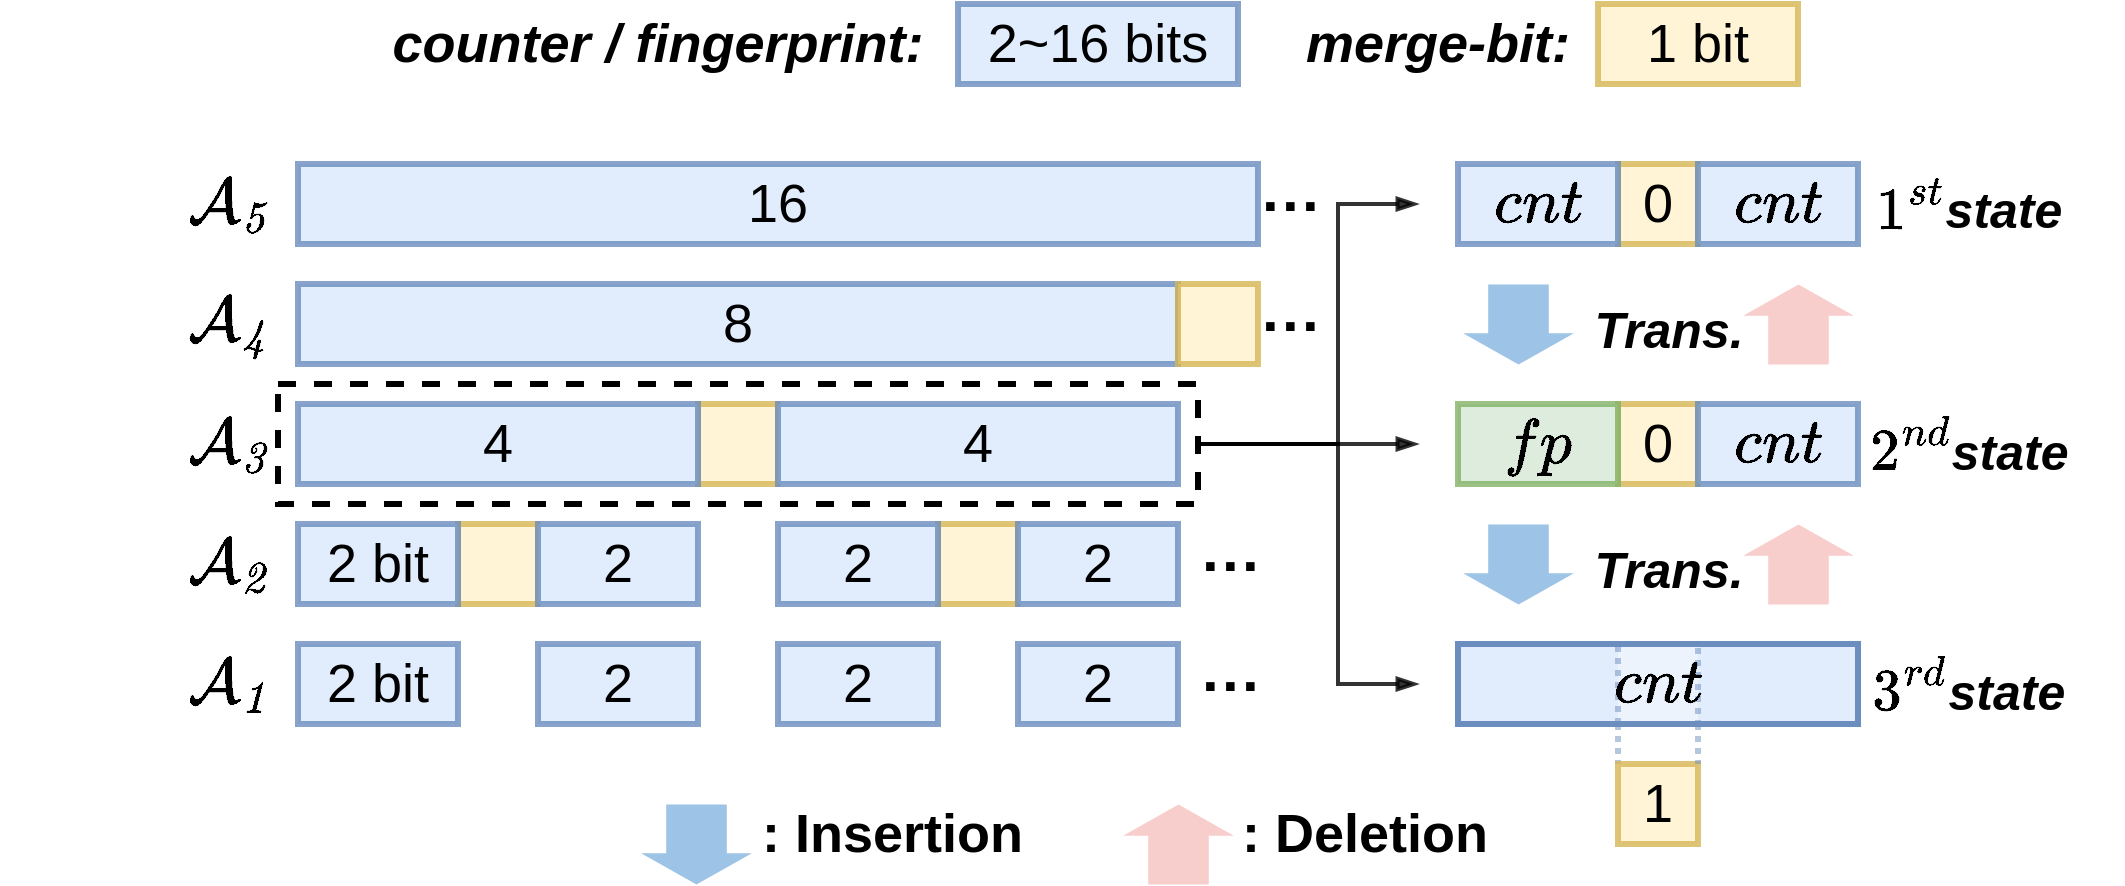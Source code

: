 <mxfile version="21.1.7" type="github" pages="3">
  <diagram name="第 1 页" id="zboWKc4ISoyXJ-1OVmhn">
    <mxGraphModel dx="1077" dy="594" grid="1" gridSize="10" guides="1" tooltips="1" connect="1" arrows="1" fold="1" page="0" pageScale="1" pageWidth="827" pageHeight="1169" math="1" shadow="0">
      <root>
        <mxCell id="0" />
        <mxCell id="1" parent="0" />
        <mxCell id="juUMNk2SkvzCKRJihSQF-41" value="&lt;font style=&quot;font-size: 27px;&quot;&gt;0&lt;br style=&quot;font-size: 27px;&quot;&gt;&lt;/font&gt;" style="rounded=0;whiteSpace=wrap;html=1;fontFamily=Helvetica;strokeWidth=3;fillColor=#fff2cc;strokeColor=#d6b656;fontSize=27;opacity=80;" parent="1" vertex="1">
          <mxGeometry x="740" y="600" width="40" height="40" as="geometry" />
        </mxCell>
        <mxCell id="juUMNk2SkvzCKRJihSQF-38" value="&lt;font style=&quot;font-size: 27px;&quot;&gt;0&lt;br style=&quot;font-size: 27px;&quot;&gt;&lt;/font&gt;" style="rounded=0;whiteSpace=wrap;html=1;fontFamily=Helvetica;strokeWidth=3;fillColor=#fff2cc;strokeColor=#d6b656;fontSize=27;opacity=80;" parent="1" vertex="1">
          <mxGeometry x="740" y="480" width="40" height="40" as="geometry" />
        </mxCell>
        <mxCell id="juUMNk2SkvzCKRJihSQF-16" value="&lt;font style=&quot;font-size: 27px;&quot;&gt;&lt;br style=&quot;font-size: 27px;&quot;&gt;&lt;/font&gt;" style="rounded=0;whiteSpace=wrap;html=1;fontFamily=Helvetica;strokeWidth=3;fillColor=#fff2cc;strokeColor=#d6b656;fontSize=27;opacity=80;" parent="1" vertex="1">
          <mxGeometry x="160" y="660" width="40" height="40" as="geometry" />
        </mxCell>
        <mxCell id="juUMNk2SkvzCKRJihSQF-17" value="&lt;font style=&quot;font-size: 27px;&quot;&gt;&lt;br style=&quot;font-size: 27px;&quot;&gt;&lt;/font&gt;" style="rounded=0;whiteSpace=wrap;html=1;fontFamily=Helvetica;strokeWidth=3;fillColor=#fff2cc;strokeColor=#d6b656;fontSize=27;opacity=80;" parent="1" vertex="1">
          <mxGeometry x="400" y="660" width="40" height="40" as="geometry" />
        </mxCell>
        <mxCell id="juUMNk2SkvzCKRJihSQF-18" value="&lt;font style=&quot;font-size: 27px;&quot;&gt;&lt;br style=&quot;font-size: 27px;&quot;&gt;&lt;/font&gt;" style="rounded=0;whiteSpace=wrap;html=1;fontFamily=Helvetica;strokeWidth=3;fillColor=#fff2cc;strokeColor=#d6b656;fontSize=27;opacity=80;" parent="1" vertex="1">
          <mxGeometry x="280" y="600" width="40" height="40" as="geometry" />
        </mxCell>
        <mxCell id="juUMNk2SkvzCKRJihSQF-21" value="" style="rounded=0;whiteSpace=wrap;html=1;fillColor=none;dashed=1;strokeWidth=3;perimeterSpacing=0;" parent="1" vertex="1">
          <mxGeometry x="70" y="590" width="460" height="60" as="geometry" />
        </mxCell>
        <mxCell id="juUMNk2SkvzCKRJihSQF-1" value="&lt;font style=&quot;font-size: 27px;&quot;&gt;&lt;font style=&quot;font-size: 27px;&quot;&gt;2 bit&lt;/font&gt;&lt;br style=&quot;font-size: 27px;&quot;&gt;&lt;/font&gt;" style="rounded=0;whiteSpace=wrap;html=1;fontFamily=Helvetica;strokeWidth=3;fillColor=#dae8fc;strokeColor=#6c8ebf;fontSize=27;opacity=80;" parent="1" vertex="1">
          <mxGeometry x="80" y="720" width="80" height="40" as="geometry" />
        </mxCell>
        <mxCell id="juUMNk2SkvzCKRJihSQF-2" value="&lt;font style=&quot;font-size: 27px;&quot;&gt;&lt;font style=&quot;font-size: 27px;&quot;&gt;2&lt;/font&gt;&lt;br style=&quot;font-size: 27px;&quot;&gt;&lt;/font&gt;" style="rounded=0;whiteSpace=wrap;html=1;fontFamily=Helvetica;strokeWidth=3;fillColor=#dae8fc;strokeColor=#6c8ebf;fontSize=27;opacity=80;" parent="1" vertex="1">
          <mxGeometry x="200" y="720" width="80" height="40" as="geometry" />
        </mxCell>
        <mxCell id="juUMNk2SkvzCKRJihSQF-3" value="&lt;font style=&quot;font-size: 27px;&quot;&gt;&lt;font style=&quot;font-size: 27px;&quot;&gt;2&lt;/font&gt;&lt;br style=&quot;font-size: 27px;&quot;&gt;&lt;/font&gt;" style="rounded=0;whiteSpace=wrap;html=1;fontFamily=Helvetica;strokeWidth=3;fillColor=#dae8fc;strokeColor=#6c8ebf;fontSize=27;opacity=80;" parent="1" vertex="1">
          <mxGeometry x="320" y="720" width="80" height="40" as="geometry" />
        </mxCell>
        <mxCell id="juUMNk2SkvzCKRJihSQF-4" value="&lt;font style=&quot;font-size: 27px;&quot;&gt;&lt;font style=&quot;font-size: 27px;&quot;&gt;2&lt;/font&gt;&lt;br style=&quot;font-size: 27px;&quot;&gt;&lt;/font&gt;" style="rounded=0;whiteSpace=wrap;html=1;fontFamily=Helvetica;strokeWidth=3;fillColor=#dae8fc;strokeColor=#6c8ebf;fontSize=27;opacity=80;" parent="1" vertex="1">
          <mxGeometry x="440" y="720" width="80" height="40" as="geometry" />
        </mxCell>
        <mxCell id="juUMNk2SkvzCKRJihSQF-5" value="&lt;font style=&quot;font-size: 27px;&quot;&gt;&lt;font style=&quot;font-size: 27px;&quot;&gt;2 bit&lt;/font&gt;&lt;br style=&quot;font-size: 27px;&quot;&gt;&lt;/font&gt;" style="rounded=0;whiteSpace=wrap;html=1;fontFamily=Helvetica;strokeWidth=3;fillColor=#dae8fc;strokeColor=#6c8ebf;fontSize=27;opacity=80;" parent="1" vertex="1">
          <mxGeometry x="80" y="660" width="80" height="40" as="geometry" />
        </mxCell>
        <mxCell id="juUMNk2SkvzCKRJihSQF-6" value="&lt;font style=&quot;font-size: 27px;&quot;&gt;&lt;font style=&quot;font-size: 27px;&quot;&gt;2&lt;/font&gt;&lt;br style=&quot;font-size: 27px;&quot;&gt;&lt;/font&gt;" style="rounded=0;whiteSpace=wrap;html=1;fontFamily=Helvetica;strokeWidth=3;fillColor=#dae8fc;strokeColor=#6c8ebf;fontSize=27;opacity=80;" parent="1" vertex="1">
          <mxGeometry x="200" y="660" width="80" height="40" as="geometry" />
        </mxCell>
        <mxCell id="juUMNk2SkvzCKRJihSQF-7" value="&lt;font style=&quot;font-size: 27px;&quot;&gt;&lt;font style=&quot;font-size: 27px;&quot;&gt;2&lt;/font&gt;&lt;br style=&quot;font-size: 27px;&quot;&gt;&lt;/font&gt;" style="rounded=0;whiteSpace=wrap;html=1;fontFamily=Helvetica;strokeWidth=3;fillColor=#dae8fc;strokeColor=#6c8ebf;fontSize=27;opacity=80;" parent="1" vertex="1">
          <mxGeometry x="320" y="660" width="80" height="40" as="geometry" />
        </mxCell>
        <mxCell id="juUMNk2SkvzCKRJihSQF-8" value="&lt;font style=&quot;font-size: 27px;&quot;&gt;&lt;font style=&quot;font-size: 27px;&quot;&gt;2&lt;/font&gt;&lt;br style=&quot;font-size: 27px;&quot;&gt;&lt;/font&gt;" style="rounded=0;whiteSpace=wrap;html=1;fontFamily=Helvetica;strokeWidth=3;fillColor=#dae8fc;strokeColor=#6c8ebf;fontSize=27;opacity=80;" parent="1" vertex="1">
          <mxGeometry x="440" y="660" width="80" height="40" as="geometry" />
        </mxCell>
        <mxCell id="juUMNk2SkvzCKRJihSQF-13" value="&lt;font style=&quot;font-size: 27px;&quot;&gt;&lt;font style=&quot;font-size: 27px;&quot;&gt;4&lt;/font&gt;&lt;br style=&quot;font-size: 27px;&quot;&gt;&lt;/font&gt;" style="rounded=0;whiteSpace=wrap;html=1;fontFamily=Helvetica;strokeWidth=3;fillColor=#dae8fc;strokeColor=#6c8ebf;fontSize=27;opacity=80;fillStyle=solid;" parent="1" vertex="1">
          <mxGeometry x="80" y="600" width="200" height="40" as="geometry" />
        </mxCell>
        <mxCell id="juUMNk2SkvzCKRJihSQF-14" value="&lt;font style=&quot;font-size: 27px;&quot;&gt;&lt;font style=&quot;font-size: 27px;&quot;&gt;4&lt;/font&gt;&lt;br style=&quot;font-size: 27px;&quot;&gt;&lt;/font&gt;" style="rounded=0;whiteSpace=wrap;html=1;fontFamily=Helvetica;strokeWidth=3;fillColor=#dae8fc;strokeColor=#6c8ebf;fontSize=27;opacity=80;fillStyle=solid;" parent="1" vertex="1">
          <mxGeometry x="320" y="600" width="200" height="40" as="geometry" />
        </mxCell>
        <mxCell id="juUMNk2SkvzCKRJihSQF-15" value="&lt;font style=&quot;font-size: 27px;&quot;&gt;&lt;font style=&quot;font-size: 27px;&quot;&gt;8&lt;/font&gt;&lt;br style=&quot;font-size: 27px;&quot;&gt;&lt;/font&gt;" style="rounded=0;whiteSpace=wrap;html=1;fontFamily=Helvetica;strokeWidth=3;fillColor=#dae8fc;strokeColor=#6c8ebf;fontSize=27;opacity=80;fillStyle=solid;" parent="1" vertex="1">
          <mxGeometry x="80" y="540" width="440" height="40" as="geometry" />
        </mxCell>
        <mxCell id="juUMNk2SkvzCKRJihSQF-19" value="&lt;font style=&quot;font-size: 27px;&quot;&gt;&lt;br style=&quot;font-size: 27px;&quot;&gt;&lt;/font&gt;" style="rounded=0;whiteSpace=wrap;html=1;fontFamily=Helvetica;strokeWidth=3;fillColor=#fff2cc;strokeColor=#d6b656;fontSize=27;opacity=80;" parent="1" vertex="1">
          <mxGeometry x="520" y="540" width="40" height="40" as="geometry" />
        </mxCell>
        <mxCell id="juUMNk2SkvzCKRJihSQF-23" value="&lt;font style=&quot;font-size: 27px;&quot;&gt;&lt;font style=&quot;font-size: 27px;&quot;&gt;16&lt;/font&gt;&lt;br style=&quot;font-size: 27px;&quot;&gt;&lt;/font&gt;" style="rounded=0;whiteSpace=wrap;html=1;fontFamily=Helvetica;strokeWidth=3;fillColor=#dae8fc;strokeColor=#6c8ebf;fontSize=27;opacity=80;fillStyle=solid;" parent="1" vertex="1">
          <mxGeometry x="80" y="480" width="480" height="40" as="geometry" />
        </mxCell>
        <mxCell id="juUMNk2SkvzCKRJihSQF-27" style="orthogonalLoop=1;jettySize=auto;html=1;startArrow=none;startFill=0;endArrow=blockThin;endFill=1;strokeWidth=2;fontStyle=1;jumpStyle=gap;jumpSize=10;rounded=0;fontFamily=Helvetica;fontSize=30;gradientDirection=south;opacity=80;exitX=1;exitY=0.5;exitDx=0;exitDy=0;" parent="1" source="juUMNk2SkvzCKRJihSQF-21" edge="1">
          <mxGeometry relative="1" as="geometry">
            <mxPoint x="570" y="620" as="sourcePoint" />
            <mxPoint x="640" y="500" as="targetPoint" />
            <Array as="points">
              <mxPoint x="600" y="620" />
              <mxPoint x="600" y="500" />
            </Array>
          </mxGeometry>
        </mxCell>
        <mxCell id="juUMNk2SkvzCKRJihSQF-28" style="orthogonalLoop=1;jettySize=auto;html=1;startArrow=none;startFill=0;endArrow=blockThin;endFill=1;strokeWidth=2;fontStyle=1;jumpStyle=gap;jumpSize=10;fontFamily=Helvetica;fontSize=30;gradientDirection=south;opacity=80;exitX=1;exitY=0.5;exitDx=0;exitDy=0;rounded=0;" parent="1" source="juUMNk2SkvzCKRJihSQF-21" edge="1">
          <mxGeometry relative="1" as="geometry">
            <mxPoint x="570" y="620" as="sourcePoint" />
            <mxPoint x="640" y="740" as="targetPoint" />
            <Array as="points">
              <mxPoint x="600" y="620" />
              <mxPoint x="600" y="740" />
            </Array>
          </mxGeometry>
        </mxCell>
        <mxCell id="juUMNk2SkvzCKRJihSQF-29" style="orthogonalLoop=1;jettySize=auto;html=1;startArrow=none;startFill=0;endArrow=blockThin;endFill=1;strokeWidth=2;fontStyle=1;jumpStyle=gap;jumpSize=10;rounded=0;fontFamily=Helvetica;fontSize=30;gradientDirection=south;opacity=80;exitX=1;exitY=0.5;exitDx=0;exitDy=0;" parent="1" source="juUMNk2SkvzCKRJihSQF-21" edge="1">
          <mxGeometry relative="1" as="geometry">
            <mxPoint x="570" y="620" as="sourcePoint" />
            <mxPoint x="640" y="620" as="targetPoint" />
            <Array as="points" />
          </mxGeometry>
        </mxCell>
        <mxCell id="juUMNk2SkvzCKRJihSQF-32" value="&lt;font style=&quot;font-size: 27px;&quot;&gt;`cnt`&lt;br style=&quot;font-size: 27px;&quot;&gt;&lt;/font&gt;" style="rounded=0;whiteSpace=wrap;html=1;fontFamily=Helvetica;strokeWidth=3;fillColor=#dae8fc;strokeColor=#6c8ebf;fontSize=27;opacity=80;" parent="1" vertex="1">
          <mxGeometry x="660" y="480" width="80" height="40" as="geometry" />
        </mxCell>
        <mxCell id="juUMNk2SkvzCKRJihSQF-33" value="&lt;font style=&quot;font-size: 27px;&quot;&gt;`cnt`&lt;br style=&quot;font-size: 27px;&quot;&gt;&lt;/font&gt;" style="rounded=0;whiteSpace=wrap;html=1;fontFamily=Helvetica;strokeWidth=3;fillColor=#dae8fc;strokeColor=#6c8ebf;fontSize=27;opacity=80;" parent="1" vertex="1">
          <mxGeometry x="780" y="480" width="80" height="40" as="geometry" />
        </mxCell>
        <mxCell id="juUMNk2SkvzCKRJihSQF-34" value="&lt;font style=&quot;font-size: 27px;&quot;&gt;&lt;font style=&quot;font-size: 27px;&quot;&gt;1 bit&lt;/font&gt;&lt;br style=&quot;font-size: 27px;&quot;&gt;&lt;/font&gt;" style="rounded=0;whiteSpace=wrap;html=1;fontFamily=Helvetica;strokeWidth=3;fillColor=#fff2cc;strokeColor=#d6b656;fontSize=27;opacity=80;" parent="1" vertex="1">
          <mxGeometry x="730" y="400" width="100" height="40" as="geometry" />
        </mxCell>
        <mxCell id="juUMNk2SkvzCKRJihSQF-35" value="&lt;font style=&quot;font-size: 27px;&quot;&gt;2~16 bits&lt;br style=&quot;font-size: 27px;&quot;&gt;&lt;/font&gt;" style="rounded=0;whiteSpace=wrap;html=1;fontFamily=Helvetica;strokeWidth=3;fillColor=#dae8fc;strokeColor=#6c8ebf;fontSize=27;opacity=80;" parent="1" vertex="1">
          <mxGeometry x="410" y="400" width="140" height="40" as="geometry" />
        </mxCell>
        <mxCell id="juUMNk2SkvzCKRJihSQF-36" value="&lt;font style=&quot;font-size: 27px;&quot;&gt;&lt;b style=&quot;font-size: 27px;&quot;&gt;&lt;i style=&quot;font-size: 27px;&quot;&gt;counter / fingerprint:&lt;/i&gt;&lt;/b&gt;&lt;/font&gt;" style="text;html=1;strokeColor=none;fillColor=none;align=center;verticalAlign=middle;whiteSpace=wrap;rounded=0;fontSize=27;fontFamily=Arial;fontColor=#000000;" parent="1" vertex="1">
          <mxGeometry x="110" y="405" width="300" height="30" as="geometry" />
        </mxCell>
        <mxCell id="juUMNk2SkvzCKRJihSQF-37" value="&lt;font style=&quot;font-size: 27px;&quot;&gt;&lt;b style=&quot;font-size: 27px;&quot;&gt;&lt;i style=&quot;font-size: 27px;&quot;&gt;merge-bit:&lt;/i&gt;&lt;/b&gt;&lt;/font&gt;" style="text;html=1;strokeColor=none;fillColor=none;align=center;verticalAlign=middle;whiteSpace=wrap;rounded=0;fontSize=27;fontFamily=Arial;fontColor=#000000;" parent="1" vertex="1">
          <mxGeometry x="580" y="405" width="140" height="30" as="geometry" />
        </mxCell>
        <mxCell id="juUMNk2SkvzCKRJihSQF-39" value="&lt;font style=&quot;font-size: 27px;&quot;&gt;`fp`&lt;br style=&quot;font-size: 27px;&quot;&gt;&lt;/font&gt;" style="rounded=0;whiteSpace=wrap;html=1;fontFamily=Helvetica;strokeWidth=3;fillColor=#d5e8d4;strokeColor=#82b366;fontSize=27;opacity=80;fillStyle=solid;" parent="1" vertex="1">
          <mxGeometry x="660" y="600" width="80" height="40" as="geometry" />
        </mxCell>
        <mxCell id="juUMNk2SkvzCKRJihSQF-40" value="&lt;font style=&quot;font-size: 27px;&quot;&gt;`cnt`&lt;br style=&quot;font-size: 27px;&quot;&gt;&lt;/font&gt;" style="rounded=0;whiteSpace=wrap;html=1;fontFamily=Helvetica;strokeWidth=3;fillColor=#dae8fc;strokeColor=#6c8ebf;fontSize=27;opacity=80;" parent="1" vertex="1">
          <mxGeometry x="780" y="600" width="80" height="40" as="geometry" />
        </mxCell>
        <mxCell id="juUMNk2SkvzCKRJihSQF-45" value="&lt;font style=&quot;font-size: 27px;&quot;&gt;&lt;br style=&quot;font-size: 27px;&quot;&gt;&lt;/font&gt;" style="rounded=0;whiteSpace=wrap;html=1;fontFamily=Helvetica;strokeWidth=3;fillColor=#dae8fc;strokeColor=none;fontSize=27;opacity=80;" parent="1" vertex="1">
          <mxGeometry x="660" y="720" width="80" height="40" as="geometry" />
        </mxCell>
        <mxCell id="juUMNk2SkvzCKRJihSQF-46" value="&lt;font style=&quot;font-size: 27px;&quot;&gt;&lt;br style=&quot;font-size: 27px;&quot;&gt;&lt;/font&gt;" style="rounded=0;whiteSpace=wrap;html=1;fontFamily=Helvetica;strokeWidth=3;fillColor=#dae8fc;strokeColor=none;fontSize=27;opacity=80;" parent="1" vertex="1">
          <mxGeometry x="780" y="720" width="80" height="40" as="geometry" />
        </mxCell>
        <mxCell id="juUMNk2SkvzCKRJihSQF-48" style="rounded=1;orthogonalLoop=1;jettySize=auto;html=1;fontFamily=Helvetica;endArrow=block;endFill=1;strokeWidth=0;strokeColor=none;fillColor=#9dc3e6;shape=flexArrow;startSize=4;endSize=5.211;width=30.286;endWidth=25.113;" parent="1" edge="1">
          <mxGeometry relative="1" as="geometry">
            <mxPoint x="690" y="580" as="targetPoint" />
            <mxPoint x="690" y="540" as="sourcePoint" />
          </mxGeometry>
        </mxCell>
        <mxCell id="juUMNk2SkvzCKRJihSQF-49" style="rounded=1;orthogonalLoop=1;jettySize=auto;html=1;fontFamily=Helvetica;endArrow=block;endFill=1;strokeWidth=0;strokeColor=none;fillColor=#9dc3e6;shape=flexArrow;startSize=4;endSize=5.211;width=30.286;endWidth=25.113;" parent="1" edge="1">
          <mxGeometry relative="1" as="geometry">
            <mxPoint x="690" y="700" as="targetPoint" />
            <mxPoint x="690" y="660" as="sourcePoint" />
          </mxGeometry>
        </mxCell>
        <mxCell id="juUMNk2SkvzCKRJihSQF-47" value="&lt;font style=&quot;font-size: 27px;&quot;&gt;&lt;br style=&quot;font-size: 27px;&quot;&gt;&lt;/font&gt;" style="rounded=0;whiteSpace=wrap;html=1;fontFamily=Helvetica;strokeWidth=3;fillColor=#dae8fc;strokeColor=#6c8ebf;fontSize=27;opacity=50;dashed=1;dashPattern=1 1;" parent="1" vertex="1">
          <mxGeometry x="740" y="720" width="40" height="40" as="geometry" />
        </mxCell>
        <mxCell id="zNjIHpjPBhUJy2Bliqek-1" value="&lt;font style=&quot;font-size: 27px;&quot;&gt;`cnt`&lt;/font&gt;" style="rounded=0;whiteSpace=wrap;html=1;fillColor=none;strokeWidth=3;perimeterSpacing=0;strokeColor=#6c8ebf;" parent="1" vertex="1">
          <mxGeometry x="660" y="720" width="200" height="40" as="geometry" />
        </mxCell>
        <mxCell id="_Tzv9Ngn2rqtHMUaauLw-1" value="&lt;font face=&quot;Arial&quot; size=&quot;1&quot; style=&quot;&quot;&gt;&lt;b style=&quot;font-size: 25px;&quot;&gt;&lt;i&gt;Trans.&lt;/i&gt;&lt;/b&gt;&lt;/font&gt;" style="edgeLabel;html=1;align=center;verticalAlign=middle;resizable=0;points=[];fontFamily=Helvetica;labelBackgroundColor=none;" parent="1" vertex="1" connectable="0">
          <mxGeometry x="770" y="545.003" as="geometry">
            <mxPoint x="-5" y="17" as="offset" />
          </mxGeometry>
        </mxCell>
        <mxCell id="_Tzv9Ngn2rqtHMUaauLw-2" value="&lt;font face=&quot;Arial&quot; size=&quot;1&quot; style=&quot;&quot;&gt;&lt;b style=&quot;font-size: 25px;&quot;&gt;`1^{st}`&lt;i&gt;state&lt;/i&gt;&lt;/b&gt;&lt;/font&gt;" style="edgeLabel;html=1;align=center;verticalAlign=middle;resizable=0;points=[];fontFamily=Helvetica;labelBackgroundColor=none;" parent="1" vertex="1" connectable="0">
          <mxGeometry x="920" y="485.003" as="geometry">
            <mxPoint x="-5" y="17" as="offset" />
          </mxGeometry>
        </mxCell>
        <mxCell id="_TL6o_gmnCpdWQNIShzH-1" value="&lt;font style=&quot;font-size: 27px;&quot;&gt;&lt;span style=&quot;font-size: 27px;&quot;&gt;&lt;span style=&quot;font-size: 27px;&quot;&gt;$$\mathcal{A_1}$$&lt;/span&gt;&lt;/span&gt;&lt;/font&gt;" style="text;html=1;strokeColor=none;fillColor=none;align=center;verticalAlign=middle;whiteSpace=wrap;rounded=0;fontSize=27;fontFamily=Arial;fontColor=#000000;" parent="1" vertex="1">
          <mxGeometry x="30" y="725" width="30" height="30" as="geometry" />
        </mxCell>
        <mxCell id="_TL6o_gmnCpdWQNIShzH-2" value="&lt;font style=&quot;font-size: 27px;&quot;&gt;&lt;span style=&quot;font-size: 27px;&quot;&gt;&lt;span style=&quot;font-size: 27px;&quot;&gt;$$\mathcal{A_2}$$&lt;/span&gt;&lt;/span&gt;&lt;/font&gt;" style="text;html=1;strokeColor=none;fillColor=none;align=center;verticalAlign=middle;whiteSpace=wrap;rounded=0;fontSize=27;fontFamily=Arial;fontColor=#000000;" parent="1" vertex="1">
          <mxGeometry x="30" y="665" width="30" height="30" as="geometry" />
        </mxCell>
        <mxCell id="_TL6o_gmnCpdWQNIShzH-3" value="&lt;font style=&quot;font-size: 27px;&quot;&gt;&lt;span style=&quot;font-size: 27px;&quot;&gt;&lt;span style=&quot;font-size: 27px;&quot;&gt;$$\mathcal{A_3}$$&lt;/span&gt;&lt;/span&gt;&lt;/font&gt;" style="text;html=1;strokeColor=none;fillColor=none;align=center;verticalAlign=middle;whiteSpace=wrap;rounded=0;fontSize=27;fontFamily=Arial;fontColor=#000000;" parent="1" vertex="1">
          <mxGeometry x="30" y="605" width="30" height="30" as="geometry" />
        </mxCell>
        <mxCell id="_TL6o_gmnCpdWQNIShzH-4" value="&lt;font style=&quot;font-size: 27px;&quot;&gt;&lt;span style=&quot;font-size: 27px;&quot;&gt;&lt;span style=&quot;font-size: 27px;&quot;&gt;$$\mathcal{A_4}$$&lt;/span&gt;&lt;/span&gt;&lt;/font&gt;" style="text;html=1;strokeColor=none;fillColor=none;align=center;verticalAlign=middle;whiteSpace=wrap;rounded=0;fontSize=27;fontFamily=Arial;fontColor=#000000;" parent="1" vertex="1">
          <mxGeometry x="30" y="545" width="30" height="30" as="geometry" />
        </mxCell>
        <mxCell id="_TL6o_gmnCpdWQNIShzH-5" value="&lt;font style=&quot;font-size: 27px;&quot;&gt;&lt;span style=&quot;font-size: 27px;&quot;&gt;&lt;span style=&quot;font-size: 27px;&quot;&gt;$$\mathcal{A_5}$$&lt;/span&gt;&lt;/span&gt;&lt;/font&gt;" style="text;html=1;strokeColor=none;fillColor=none;align=center;verticalAlign=middle;whiteSpace=wrap;rounded=0;fontSize=27;fontFamily=Arial;fontColor=#000000;" parent="1" vertex="1">
          <mxGeometry x="30" y="485" width="30" height="30" as="geometry" />
        </mxCell>
        <mxCell id="_TL6o_gmnCpdWQNIShzH-6" style="rounded=1;orthogonalLoop=1;jettySize=auto;html=1;fontFamily=Helvetica;endArrow=block;endFill=1;strokeWidth=0;strokeColor=none;fillColor=#f8cecc;shape=flexArrow;startSize=4;endSize=5.211;width=30.286;endWidth=25.113;" parent="1" edge="1">
          <mxGeometry relative="1" as="geometry">
            <mxPoint x="830" y="540" as="targetPoint" />
            <mxPoint x="830" y="580" as="sourcePoint" />
          </mxGeometry>
        </mxCell>
        <mxCell id="_TL6o_gmnCpdWQNIShzH-7" style="rounded=1;orthogonalLoop=1;jettySize=auto;html=1;fontFamily=Helvetica;endArrow=block;endFill=1;strokeWidth=0;strokeColor=none;fillColor=#f8cecc;shape=flexArrow;startSize=4;endSize=5.211;width=30.286;endWidth=25.113;" parent="1" edge="1">
          <mxGeometry relative="1" as="geometry">
            <mxPoint x="830" y="660" as="targetPoint" />
            <mxPoint x="830" y="700" as="sourcePoint" />
          </mxGeometry>
        </mxCell>
        <mxCell id="_TL6o_gmnCpdWQNIShzH-8" value="&lt;font face=&quot;Arial&quot; size=&quot;1&quot; style=&quot;&quot;&gt;&lt;b style=&quot;font-size: 25px;&quot;&gt;&lt;i&gt;Trans.&lt;/i&gt;&lt;/b&gt;&lt;/font&gt;" style="edgeLabel;html=1;align=center;verticalAlign=middle;resizable=0;points=[];fontFamily=Helvetica;labelBackgroundColor=none;" parent="1" vertex="1" connectable="0">
          <mxGeometry x="770" y="665.003" as="geometry">
            <mxPoint x="-5" y="17" as="offset" />
          </mxGeometry>
        </mxCell>
        <mxCell id="_TL6o_gmnCpdWQNIShzH-9" value="&lt;font face=&quot;Arial&quot; size=&quot;1&quot; style=&quot;&quot;&gt;&lt;b style=&quot;font-size: 25px;&quot;&gt;`2^{nd}`&lt;i&gt;state&lt;/i&gt;&lt;/b&gt;&lt;/font&gt;" style="edgeLabel;html=1;align=center;verticalAlign=middle;resizable=0;points=[];fontFamily=Helvetica;labelBackgroundColor=none;" parent="1" vertex="1" connectable="0">
          <mxGeometry x="920" y="605.003" as="geometry">
            <mxPoint x="-5" y="17" as="offset" />
          </mxGeometry>
        </mxCell>
        <mxCell id="_TL6o_gmnCpdWQNIShzH-10" value="&lt;font face=&quot;Arial&quot; size=&quot;1&quot; style=&quot;&quot;&gt;&lt;b style=&quot;font-size: 25px;&quot;&gt;`3^{rd}`&lt;i&gt;state&lt;/i&gt;&lt;/b&gt;&lt;/font&gt;" style="edgeLabel;html=1;align=center;verticalAlign=middle;resizable=0;points=[];fontFamily=Helvetica;labelBackgroundColor=none;" parent="1" vertex="1" connectable="0">
          <mxGeometry x="920" y="725.003" as="geometry">
            <mxPoint x="-5" y="17" as="offset" />
          </mxGeometry>
        </mxCell>
        <mxCell id="_TL6o_gmnCpdWQNIShzH-11" style="rounded=1;orthogonalLoop=1;jettySize=auto;html=1;fontFamily=Helvetica;endArrow=block;endFill=1;strokeWidth=0;strokeColor=none;fillColor=#9dc3e6;shape=flexArrow;startSize=4;endSize=5.211;width=30.286;endWidth=25.113;" parent="1" edge="1">
          <mxGeometry relative="1" as="geometry">
            <mxPoint x="279" y="840" as="targetPoint" />
            <mxPoint x="279" y="800" as="sourcePoint" />
          </mxGeometry>
        </mxCell>
        <mxCell id="_TL6o_gmnCpdWQNIShzH-12" value="&lt;font style=&quot;font-size: 27px;&quot;&gt;&lt;b style=&quot;font-size: 27px;&quot;&gt;&lt;span style=&quot;font-size: 27px;&quot;&gt;: Insertion&lt;/span&gt;&lt;/b&gt;&lt;/font&gt;" style="text;html=1;strokeColor=none;fillColor=none;align=left;verticalAlign=middle;whiteSpace=wrap;rounded=0;fontSize=27;fontFamily=Arial;fontColor=#000000;" parent="1" vertex="1">
          <mxGeometry x="310" y="800" width="140" height="30" as="geometry" />
        </mxCell>
        <mxCell id="_TL6o_gmnCpdWQNIShzH-13" style="rounded=1;orthogonalLoop=1;jettySize=auto;html=1;fontFamily=Helvetica;endArrow=block;endFill=1;strokeWidth=0;strokeColor=none;fillColor=#f8cecc;shape=flexArrow;startSize=4;endSize=5.211;width=30.286;endWidth=25.113;" parent="1" edge="1">
          <mxGeometry relative="1" as="geometry">
            <mxPoint x="520" y="800" as="targetPoint" />
            <mxPoint x="520" y="840" as="sourcePoint" />
          </mxGeometry>
        </mxCell>
        <mxCell id="_TL6o_gmnCpdWQNIShzH-14" value="&lt;font style=&quot;font-size: 27px;&quot;&gt;&lt;b style=&quot;font-size: 27px;&quot;&gt;&lt;span style=&quot;font-size: 27px;&quot;&gt;: Deletion&lt;/span&gt;&lt;/b&gt;&lt;/font&gt;" style="text;html=1;strokeColor=none;fillColor=none;align=left;verticalAlign=middle;whiteSpace=wrap;rounded=0;fontSize=27;fontFamily=Arial;fontColor=#000000;" parent="1" vertex="1">
          <mxGeometry x="550" y="800" width="130" height="30" as="geometry" />
        </mxCell>
        <mxCell id="_TL6o_gmnCpdWQNIShzH-16" value="&lt;b&gt;&lt;font style=&quot;font-size: 30px;&quot;&gt;···&lt;/font&gt;&lt;/b&gt;" style="text;html=1;strokeColor=none;fillColor=none;align=left;verticalAlign=middle;whiteSpace=wrap;rounded=0;fontSize=27;fontFamily=Arial;fontColor=#000000;" parent="1" vertex="1">
          <mxGeometry x="560" y="485" width="30" height="30" as="geometry" />
        </mxCell>
        <mxCell id="_TL6o_gmnCpdWQNIShzH-17" value="&lt;b&gt;&lt;font style=&quot;font-size: 30px;&quot;&gt;···&lt;/font&gt;&lt;/b&gt;" style="text;html=1;strokeColor=none;fillColor=none;align=left;verticalAlign=middle;whiteSpace=wrap;rounded=0;fontSize=27;fontFamily=Arial;fontColor=#000000;" parent="1" vertex="1">
          <mxGeometry x="560" y="545" width="30" height="30" as="geometry" />
        </mxCell>
        <mxCell id="_TL6o_gmnCpdWQNIShzH-18" value="&lt;b&gt;&lt;font style=&quot;font-size: 30px;&quot;&gt;···&lt;/font&gt;&lt;/b&gt;" style="text;html=1;strokeColor=none;fillColor=none;align=left;verticalAlign=middle;whiteSpace=wrap;rounded=0;fontSize=27;fontFamily=Arial;fontColor=#000000;" parent="1" vertex="1">
          <mxGeometry x="530" y="665" width="30" height="30" as="geometry" />
        </mxCell>
        <mxCell id="_TL6o_gmnCpdWQNIShzH-19" value="&lt;b&gt;&lt;font style=&quot;font-size: 30px;&quot;&gt;···&lt;/font&gt;&lt;/b&gt;" style="text;html=1;strokeColor=none;fillColor=none;align=left;verticalAlign=middle;whiteSpace=wrap;rounded=0;fontSize=27;fontFamily=Arial;fontColor=#000000;" parent="1" vertex="1">
          <mxGeometry x="530" y="725" width="30" height="30" as="geometry" />
        </mxCell>
        <mxCell id="8hmkjsVRpt8oPhm_nOJR-2" style="orthogonalLoop=1;jettySize=auto;html=1;startArrow=none;startFill=0;endArrow=none;endFill=0;strokeWidth=3;fontStyle=1;jumpStyle=gap;jumpSize=10;rounded=0;fontFamily=Helvetica;fontSize=30;gradientDirection=south;opacity=50;dashed=1;entryX=0;entryY=0;entryDx=0;entryDy=0;exitX=0;exitY=1;exitDx=0;exitDy=0;fillColor=#dae8fc;strokeColor=#6c8ebf;dashPattern=1 1;" edge="1" parent="1" source="juUMNk2SkvzCKRJihSQF-47" target="8hmkjsVRpt8oPhm_nOJR-3">
          <mxGeometry relative="1" as="geometry">
            <mxPoint x="740" y="780" as="sourcePoint" />
            <mxPoint x="760" y="800" as="targetPoint" />
            <Array as="points" />
          </mxGeometry>
        </mxCell>
        <mxCell id="8hmkjsVRpt8oPhm_nOJR-3" value="&lt;font style=&quot;font-size: 27px;&quot;&gt;1&lt;br style=&quot;font-size: 27px;&quot;&gt;&lt;/font&gt;" style="rounded=0;whiteSpace=wrap;html=1;fontFamily=Helvetica;strokeWidth=3;fillColor=#fff2cc;strokeColor=#d6b656;fontSize=27;opacity=80;" vertex="1" parent="1">
          <mxGeometry x="740" y="780" width="40" height="40" as="geometry" />
        </mxCell>
        <mxCell id="8hmkjsVRpt8oPhm_nOJR-6" style="orthogonalLoop=1;jettySize=auto;html=1;startArrow=none;startFill=0;endArrow=none;endFill=0;strokeWidth=3;fontStyle=1;jumpStyle=gap;jumpSize=10;rounded=0;fontFamily=Helvetica;fontSize=30;gradientDirection=south;opacity=50;dashed=1;entryX=1;entryY=0;entryDx=0;entryDy=0;exitX=1;exitY=1;exitDx=0;exitDy=0;fillColor=#dae8fc;strokeColor=#6c8ebf;dashPattern=1 1;" edge="1" parent="1" source="juUMNk2SkvzCKRJihSQF-47" target="8hmkjsVRpt8oPhm_nOJR-3">
          <mxGeometry relative="1" as="geometry">
            <mxPoint x="770" y="770" as="sourcePoint" />
            <mxPoint x="770" y="810" as="targetPoint" />
            <Array as="points" />
          </mxGeometry>
        </mxCell>
      </root>
    </mxGraphModel>
  </diagram>
  <diagram name="第 1 页 的副本" id="sfrXtBCuvKTzMtwCTM0n">
    <mxGraphModel dx="1562" dy="861" grid="1" gridSize="10" guides="1" tooltips="1" connect="1" arrows="1" fold="1" page="0" pageScale="1" pageWidth="827" pageHeight="1169" math="1" shadow="0">
      <root>
        <mxCell id="g4b0NKCBywyOQKQr3y2o-0" />
        <mxCell id="g4b0NKCBywyOQKQr3y2o-1" parent="g4b0NKCBywyOQKQr3y2o-0" />
        <mxCell id="pd6741ttj_Lc5nO-gD4T-11" value="&lt;font style=&quot;font-size: 27px;&quot;&gt;&lt;br style=&quot;font-size: 27px;&quot;&gt;&lt;/font&gt;" style="rounded=0;whiteSpace=wrap;html=1;fontFamily=Helvetica;strokeWidth=3;fillColor=#f8cecc;strokeColor=#b85450;fontSize=27;opacity=80;dashed=1;dashPattern=1 1;" parent="g4b0NKCBywyOQKQr3y2o-1" vertex="1">
          <mxGeometry x="680" y="400" width="40" height="20" as="geometry" />
        </mxCell>
        <mxCell id="pd6741ttj_Lc5nO-gD4T-10" value="" style="endArrow=none;dashed=1;html=1;strokeWidth=3;rounded=0;" parent="g4b0NKCBywyOQKQr3y2o-1" edge="1">
          <mxGeometry width="50" height="50" relative="1" as="geometry">
            <mxPoint x="520" y="400" as="sourcePoint" />
            <mxPoint x="840" y="400" as="targetPoint" />
          </mxGeometry>
        </mxCell>
        <mxCell id="bDV-rZvK22d8Qo3XlcAP-1" value="&lt;font style=&quot;font-size: 27px;&quot;&gt;0&amp;nbsp; 101&lt;br style=&quot;font-size: 27px;&quot;&gt;&lt;/font&gt;" style="rounded=0;whiteSpace=wrap;html=1;fontFamily=Helvetica;strokeWidth=3;fillColor=#d5e8d4;strokeColor=#82b366;fontSize=27;opacity=80;fillStyle=solid;" parent="g4b0NKCBywyOQKQr3y2o-1" vertex="1">
          <mxGeometry x="120" y="440" width="120" height="40" as="geometry" />
        </mxCell>
        <mxCell id="bDV-rZvK22d8Qo3XlcAP-2" value="&lt;font style=&quot;font-size: 27px;&quot;&gt;1000&lt;br style=&quot;font-size: 27px;&quot;&gt;&lt;/font&gt;" style="rounded=0;whiteSpace=wrap;html=1;fontFamily=Helvetica;strokeWidth=3;fillColor=#dae8fc;strokeColor=#6c8ebf;fontSize=27;opacity=80;" parent="g4b0NKCBywyOQKQr3y2o-1" vertex="1">
          <mxGeometry x="280" y="440" width="120" height="40" as="geometry" />
        </mxCell>
        <mxCell id="pd6741ttj_Lc5nO-gD4T-0" value="&lt;font face=&quot;Arial&quot; size=&quot;1&quot; style=&quot;&quot;&gt;&lt;b style=&quot;font-size: 25px;&quot;&gt;&lt;i&gt;4-bit counter&lt;/i&gt;&lt;/b&gt;&lt;/font&gt;" style="edgeLabel;html=1;align=center;verticalAlign=middle;resizable=0;points=[];fontFamily=Helvetica;labelBackgroundColor=none;" parent="g4b0NKCBywyOQKQr3y2o-1" vertex="1" connectable="0">
          <mxGeometry x="260" y="370.003" as="geometry">
            <mxPoint x="-5" y="17" as="offset" />
          </mxGeometry>
        </mxCell>
        <mxCell id="pd6741ttj_Lc5nO-gD4T-1" style="rounded=1;orthogonalLoop=1;jettySize=auto;html=1;fontFamily=Helvetica;endArrow=block;endFill=1;strokeWidth=1.5;opacity=80;strokeColor=#666666;fillColor=#f5f5f5;endSize=4;entryX=0.25;entryY=1;entryDx=0;entryDy=0;" parent="g4b0NKCBywyOQKQr3y2o-1" target="bDV-rZvK22d8Qo3XlcAP-1" edge="1">
          <mxGeometry relative="1" as="geometry">
            <mxPoint x="150" y="490" as="targetPoint" />
            <mxPoint x="150" y="540" as="sourcePoint" />
          </mxGeometry>
        </mxCell>
        <mxCell id="pd6741ttj_Lc5nO-gD4T-2" style="rounded=1;orthogonalLoop=1;jettySize=auto;html=1;fontFamily=Helvetica;endArrow=block;endFill=1;strokeWidth=1.5;opacity=80;strokeColor=#666666;fillColor=#f5f5f5;endSize=4;entryX=0.667;entryY=1;entryDx=0;entryDy=0;entryPerimeter=0;" parent="g4b0NKCBywyOQKQr3y2o-1" target="bDV-rZvK22d8Qo3XlcAP-1" edge="1">
          <mxGeometry relative="1" as="geometry">
            <mxPoint x="200" y="510" as="targetPoint" />
            <mxPoint x="200" y="540" as="sourcePoint" />
          </mxGeometry>
        </mxCell>
        <mxCell id="pd6741ttj_Lc5nO-gD4T-3" value="&lt;font face=&quot;Arial&quot; size=&quot;1&quot; style=&quot;&quot;&gt;&lt;span style=&quot;font-size: 25px;&quot;&gt;&lt;i&gt;flag&lt;/i&gt;&lt;/span&gt;&lt;/font&gt;" style="edgeLabel;html=1;align=center;verticalAlign=middle;resizable=0;points=[];fontFamily=Helvetica;labelBackgroundColor=none;" parent="g4b0NKCBywyOQKQr3y2o-1" vertex="1" connectable="0">
          <mxGeometry x="150" y="540.003" as="geometry">
            <mxPoint x="-5" y="17" as="offset" />
          </mxGeometry>
        </mxCell>
        <mxCell id="pd6741ttj_Lc5nO-gD4T-5" value="&lt;font face=&quot;Arial&quot;&gt;&lt;span style=&quot;font-size: 25px;&quot;&gt;fp&lt;/span&gt;&lt;/font&gt;" style="edgeLabel;html=1;align=center;verticalAlign=middle;resizable=0;points=[];fontFamily=Helvetica;labelBackgroundColor=none;" parent="g4b0NKCBywyOQKQr3y2o-1" vertex="1" connectable="0">
          <mxGeometry x="210" y="540.003" as="geometry">
            <mxPoint x="-5" y="17" as="offset" />
          </mxGeometry>
        </mxCell>
        <mxCell id="pd6741ttj_Lc5nO-gD4T-6" value="&lt;font face=&quot;Arial&quot; size=&quot;1&quot; style=&quot;&quot;&gt;&lt;span style=&quot;font-size: 25px;&quot;&gt;counter&lt;/span&gt;&lt;/font&gt;" style="edgeLabel;html=1;align=center;verticalAlign=middle;resizable=0;points=[];fontFamily=Helvetica;labelBackgroundColor=none;" parent="g4b0NKCBywyOQKQr3y2o-1" vertex="1" connectable="0">
          <mxGeometry x="340" y="540.003" as="geometry">
            <mxPoint x="-5" y="17" as="offset" />
          </mxGeometry>
        </mxCell>
        <mxCell id="pd6741ttj_Lc5nO-gD4T-7" style="rounded=1;orthogonalLoop=1;jettySize=auto;html=1;fontFamily=Helvetica;endArrow=block;endFill=1;strokeWidth=1.5;opacity=80;strokeColor=#666666;fillColor=#f5f5f5;endSize=4;entryX=0.5;entryY=1;entryDx=0;entryDy=0;" parent="g4b0NKCBywyOQKQr3y2o-1" target="bDV-rZvK22d8Qo3XlcAP-2" edge="1">
          <mxGeometry relative="1" as="geometry">
            <mxPoint x="340" y="490" as="targetPoint" />
            <mxPoint x="340" y="540" as="sourcePoint" />
          </mxGeometry>
        </mxCell>
        <mxCell id="pd6741ttj_Lc5nO-gD4T-8" value="&lt;font style=&quot;font-size: 25px;&quot;&gt;7&lt;br&gt;↓&lt;br&gt;8&lt;br style=&quot;font-size: 27px;&quot;&gt;&lt;/font&gt;" style="rounded=0;whiteSpace=wrap;html=1;fontFamily=Helvetica;strokeWidth=3;fillColor=#dae8fc;strokeColor=#6c8ebf;fontSize=27;opacity=80;" parent="g4b0NKCBywyOQKQr3y2o-1" vertex="1">
          <mxGeometry x="680" y="420" width="40" height="140" as="geometry" />
        </mxCell>
        <mxCell id="pd6741ttj_Lc5nO-gD4T-9" value="&lt;font style=&quot;font-size: 27px;&quot;&gt;&lt;br style=&quot;font-size: 27px;&quot;&gt;&lt;/font&gt;" style="rounded=0;whiteSpace=wrap;html=1;fontFamily=Helvetica;strokeWidth=3;fillColor=#dae8fc;strokeColor=#6c8ebf;fontSize=27;opacity=80;fillStyle=solid;" parent="g4b0NKCBywyOQKQr3y2o-1" vertex="1">
          <mxGeometry x="600" y="440" width="40" height="120" as="geometry" />
        </mxCell>
        <mxCell id="Z_BV1i8JXhrbUVbkHKX2-2" style="edgeStyle=orthogonalEdgeStyle;rounded=0;orthogonalLoop=1;jettySize=auto;html=1;exitX=0.5;exitY=1;exitDx=0;exitDy=0;entryX=0.5;entryY=1;entryDx=0;entryDy=0;curved=1;endSize=3;strokeWidth=2;fillColor=#f5f5f5;strokeColor=#666666;opacity=80;endArrow=block;endFill=1;" parent="g4b0NKCBywyOQKQr3y2o-1" source="pd6741ttj_Lc5nO-gD4T-12" target="ODpUKj97FfN9tkYl5jVY-1" edge="1">
          <mxGeometry relative="1" as="geometry">
            <Array as="points">
              <mxPoint x="820" y="590" />
              <mxPoint x="540" y="590" />
            </Array>
          </mxGeometry>
        </mxCell>
        <mxCell id="pd6741ttj_Lc5nO-gD4T-12" value="&lt;span style=&quot;font-size: 25px;&quot;&gt;e&lt;sub&gt;x&lt;/sub&gt;&lt;/span&gt;" style="ellipse;whiteSpace=wrap;html=1;aspect=fixed;shadow=0;fontFamily=Helvetica;perimeterSpacing=1;strokeWidth=3;fontStyle=0;fillColor=none;" parent="g4b0NKCBywyOQKQr3y2o-1" vertex="1">
          <mxGeometry x="800" y="520" width="40" height="40" as="geometry" />
        </mxCell>
        <mxCell id="pd6741ttj_Lc5nO-gD4T-13" style="rounded=1;orthogonalLoop=1;jettySize=auto;html=1;fontFamily=Helvetica;endArrow=block;endFill=1;strokeWidth=2;opacity=80;strokeColor=#666666;fillColor=#f5f5f5;endSize=3;exitX=0;exitY=0.5;exitDx=0;exitDy=0;edgeStyle=orthogonalEdgeStyle;curved=1;" parent="g4b0NKCBywyOQKQr3y2o-1" source="pd6741ttj_Lc5nO-gD4T-12" target="pd6741ttj_Lc5nO-gD4T-8" edge="1">
          <mxGeometry relative="1" as="geometry">
            <mxPoint x="730" y="530" as="targetPoint" />
            <mxPoint x="571.5" y="491.0" as="sourcePoint" />
          </mxGeometry>
        </mxCell>
        <mxCell id="ODpUKj97FfN9tkYl5jVY-0" style="rounded=1;orthogonalLoop=1;jettySize=auto;html=1;fontFamily=Helvetica;endArrow=block;endFill=1;strokeWidth=0;strokeColor=none;fillColor=#9dc3e6;shape=flexArrow;startSize=4;endSize=3.453;width=15.667;endWidth=14.259;" parent="g4b0NKCBywyOQKQr3y2o-1" edge="1">
          <mxGeometry relative="1" as="geometry">
            <mxPoint x="570" y="499.83" as="targetPoint" />
            <mxPoint x="590" y="500.12" as="sourcePoint" />
          </mxGeometry>
        </mxCell>
        <mxCell id="ODpUKj97FfN9tkYl5jVY-1" value="&lt;font style=&quot;font-size: 24px;&quot;&gt;fp&lt;br&gt;&amp;lt;8&lt;br style=&quot;font-size: 27px;&quot;&gt;&lt;/font&gt;" style="rounded=0;whiteSpace=wrap;html=1;fontFamily=Helvetica;strokeWidth=3;fillColor=#d5e8d4;strokeColor=#82b366;fontSize=27;opacity=80;fillStyle=solid;" parent="g4b0NKCBywyOQKQr3y2o-1" vertex="1">
          <mxGeometry x="520" y="460" width="40" height="100" as="geometry" />
        </mxCell>
        <mxCell id="ODpUKj97FfN9tkYl5jVY-2" value="&lt;font face=&quot;Arial&quot; size=&quot;1&quot; style=&quot;&quot;&gt;&lt;span style=&quot;font-size: 25px;&quot;&gt;`ma\x\timesp`&lt;/span&gt;&lt;/font&gt;" style="edgeLabel;html=1;align=center;verticalAlign=middle;resizable=0;points=[];fontFamily=Helvetica;labelBackgroundColor=none;" parent="g4b0NKCBywyOQKQr3y2o-1" vertex="1" connectable="0">
          <mxGeometry x="770" y="360.003" as="geometry">
            <mxPoint x="-5" y="17" as="offset" />
          </mxGeometry>
        </mxCell>
        <mxCell id="Z_BV1i8JXhrbUVbkHKX2-3" value="&lt;font style=&quot;&quot;&gt;&lt;font style=&quot;font-size: 20px;&quot;&gt;&lt;i&gt;fingerprint(e&lt;sub&gt;x&lt;/sub&gt;)&lt;/i&gt; % 8&lt;/font&gt;&lt;br style=&quot;font-size: 33px&quot;&gt;&lt;/font&gt;" style="text;html=1;align=center;verticalAlign=middle;resizable=0;points=[];autosize=1;fontStyle=0;fontFamily=Helvetica;fontSize=33;strokeWidth=3;" parent="g4b0NKCBywyOQKQr3y2o-1" vertex="1">
          <mxGeometry x="580" y="580" width="190" height="50" as="geometry" />
        </mxCell>
      </root>
    </mxGraphModel>
  </diagram>
  <diagram name="第 1 页 的副本 的副本" id="-6q0WMlofqFqtDigHRzn">
    <mxGraphModel dx="1562" dy="861" grid="1" gridSize="10" guides="1" tooltips="1" connect="1" arrows="1" fold="1" page="0" pageScale="1" pageWidth="827" pageHeight="1169" math="1" shadow="0">
      <root>
        <mxCell id="-V2EG_bWWkhiDzshSLsn-0" />
        <mxCell id="-V2EG_bWWkhiDzshSLsn-1" parent="-V2EG_bWWkhiDzshSLsn-0" />
        <mxCell id="B7Avx4UoTbpuoKpaDpXB-0" value="&lt;font style=&quot;font-size: 27px;&quot;&gt;0&lt;br style=&quot;font-size: 27px;&quot;&gt;&lt;/font&gt;" style="rounded=0;whiteSpace=wrap;html=1;fontFamily=Helvetica;strokeWidth=3;fillColor=#fff2cc;strokeColor=#d6b656;fontSize=27;opacity=80;" parent="-V2EG_bWWkhiDzshSLsn-1" vertex="1">
          <mxGeometry x="480" y="520" width="40" height="40" as="geometry" />
        </mxCell>
        <mxCell id="-V2EG_bWWkhiDzshSLsn-110" value="&lt;font style=&quot;font-size: 27px;&quot;&gt;9&lt;br style=&quot;font-size: 27px;&quot;&gt;&lt;/font&gt;" style="rounded=0;whiteSpace=wrap;html=1;fontFamily=Helvetica;strokeWidth=3;fillColor=#dae8fc;strokeColor=#6c8ebf;fontSize=27;opacity=80;" parent="-V2EG_bWWkhiDzshSLsn-1" vertex="1">
          <mxGeometry x="520" y="390" width="40" height="170" as="geometry" />
        </mxCell>
        <mxCell id="-V2EG_bWWkhiDzshSLsn-111" value="&lt;font style=&quot;font-size: 27px;&quot;&gt;4&lt;br style=&quot;font-size: 27px;&quot;&gt;&lt;/font&gt;" style="rounded=0;whiteSpace=wrap;html=1;fontFamily=Helvetica;strokeWidth=3;fillColor=#d5e8d4;strokeColor=#82b366;fontSize=27;opacity=80;fillStyle=solid;" parent="-V2EG_bWWkhiDzshSLsn-1" vertex="1">
          <mxGeometry x="440" y="460" width="40" height="100" as="geometry" />
        </mxCell>
        <mxCell id="-V2EG_bWWkhiDzshSLsn-116" value="&lt;font face=&quot;Arial&quot; size=&quot;1&quot; style=&quot;&quot;&gt;&lt;span style=&quot;font-size: 25px;&quot;&gt;8&lt;/span&gt;&lt;/font&gt;" style="edgeLabel;html=1;align=center;verticalAlign=middle;resizable=0;points=[];fontFamily=Helvetica;labelBackgroundColor=none;" parent="-V2EG_bWWkhiDzshSLsn-1" vertex="1" connectable="0">
          <mxGeometry x="620" y="390.003" as="geometry">
            <mxPoint x="-5" y="17" as="offset" />
          </mxGeometry>
        </mxCell>
        <mxCell id="-V2EG_bWWkhiDzshSLsn-3" value="" style="endArrow=none;dashed=1;html=1;strokeWidth=3;rounded=0;" parent="-V2EG_bWWkhiDzshSLsn-1" edge="1">
          <mxGeometry width="50" height="50" relative="1" as="geometry">
            <mxPoint x="400" y="400" as="sourcePoint" />
            <mxPoint x="600" y="400" as="targetPoint" />
          </mxGeometry>
        </mxCell>
        <mxCell id="QDrh0il4h8P4XVrLntv4-0" value="&lt;font face=&quot;Arial&quot; style=&quot;font-size: 23px;&quot;&gt;return 9&lt;/font&gt;" style="edgeLabel;html=1;align=center;verticalAlign=middle;resizable=0;points=[];fontFamily=Helvetica;labelBackgroundColor=none;" parent="-V2EG_bWWkhiDzshSLsn-1" vertex="1" connectable="0">
          <mxGeometry x="540" y="350.003" as="geometry">
            <mxPoint x="-5" y="17" as="offset" />
          </mxGeometry>
        </mxCell>
        <mxCell id="QDrh0il4h8P4XVrLntv4-1" value="&lt;font face=&quot;Arial&quot; style=&quot;font-size: 23px;&quot;&gt;ignore&lt;/font&gt;" style="edgeLabel;html=1;align=center;verticalAlign=middle;resizable=0;points=[];fontFamily=Helvetica;labelBackgroundColor=none;" parent="-V2EG_bWWkhiDzshSLsn-1" vertex="1" connectable="0">
          <mxGeometry x="460" y="420.003" as="geometry">
            <mxPoint x="-5" y="17" as="offset" />
          </mxGeometry>
        </mxCell>
        <mxCell id="umMvrhN0qeBGXWS5Zy6R-0" value="&lt;font style=&quot;font-size: 27px;&quot;&gt;0&lt;br style=&quot;font-size: 27px;&quot;&gt;&lt;/font&gt;" style="rounded=0;whiteSpace=wrap;html=1;fontFamily=Helvetica;strokeWidth=3;fillColor=#fff2cc;strokeColor=#d6b656;fontSize=27;opacity=80;" parent="-V2EG_bWWkhiDzshSLsn-1" vertex="1">
          <mxGeometry x="760" y="520" width="40" height="40" as="geometry" />
        </mxCell>
        <mxCell id="umMvrhN0qeBGXWS5Zy6R-1" value="&lt;font style=&quot;font-size: 27px;&quot;&gt;6&lt;br style=&quot;font-size: 27px;&quot;&gt;&lt;/font&gt;" style="rounded=0;whiteSpace=wrap;html=1;fontFamily=Helvetica;strokeWidth=3;fillColor=#dae8fc;strokeColor=#6c8ebf;fontSize=27;opacity=80;" parent="-V2EG_bWWkhiDzshSLsn-1" vertex="1">
          <mxGeometry x="800" y="440" width="40" height="120" as="geometry" />
        </mxCell>
        <mxCell id="umMvrhN0qeBGXWS5Zy6R-2" value="&lt;font style=&quot;font-size: 27px;&quot;&gt;4&lt;br style=&quot;font-size: 27px;&quot;&gt;&lt;/font&gt;" style="rounded=0;whiteSpace=wrap;html=1;fontFamily=Helvetica;strokeWidth=3;fillColor=#dae8fc;strokeColor=#6c8ebf;fontSize=27;opacity=80;fillStyle=solid;" parent="-V2EG_bWWkhiDzshSLsn-1" vertex="1">
          <mxGeometry x="720" y="460" width="40" height="100" as="geometry" />
        </mxCell>
        <mxCell id="umMvrhN0qeBGXWS5Zy6R-4" value="" style="endArrow=none;dashed=1;html=1;strokeWidth=3;rounded=0;" parent="-V2EG_bWWkhiDzshSLsn-1" edge="1">
          <mxGeometry width="50" height="50" relative="1" as="geometry">
            <mxPoint x="680" y="400" as="sourcePoint" />
            <mxPoint x="880" y="400" as="targetPoint" />
          </mxGeometry>
        </mxCell>
        <mxCell id="umMvrhN0qeBGXWS5Zy6R-5" value="&lt;font face=&quot;Arial&quot; style=&quot;font-size: 23px;&quot;&gt;return 6&lt;/font&gt;" style="edgeLabel;html=1;align=center;verticalAlign=middle;resizable=0;points=[];fontFamily=Helvetica;labelBackgroundColor=none;" parent="-V2EG_bWWkhiDzshSLsn-1" vertex="1" connectable="0">
          <mxGeometry x="830" y="406.003" as="geometry">
            <mxPoint x="-5" y="17" as="offset" />
          </mxGeometry>
        </mxCell>
        <mxCell id="umMvrhN0qeBGXWS5Zy6R-7" value="&lt;font face=&quot;Arial&quot; style=&quot;font-size: 23px;&quot;&gt;return 4&lt;/font&gt;" style="edgeLabel;html=1;align=center;verticalAlign=middle;resizable=0;points=[];fontFamily=Helvetica;labelBackgroundColor=none;" parent="-V2EG_bWWkhiDzshSLsn-1" vertex="1" connectable="0">
          <mxGeometry x="740" y="426.003" as="geometry">
            <mxPoint x="-5" y="17" as="offset" />
          </mxGeometry>
        </mxCell>
        <mxCell id="umMvrhN0qeBGXWS5Zy6R-8" value="&lt;font style=&quot;font-size: 27px;&quot;&gt;0&lt;br style=&quot;font-size: 27px;&quot;&gt;&lt;/font&gt;" style="rounded=0;whiteSpace=wrap;html=1;fontFamily=Helvetica;strokeWidth=3;fillColor=#fff2cc;strokeColor=#d6b656;fontSize=27;opacity=80;" parent="-V2EG_bWWkhiDzshSLsn-1" vertex="1">
          <mxGeometry x="1040" y="520" width="40" height="40" as="geometry" />
        </mxCell>
        <mxCell id="umMvrhN0qeBGXWS5Zy6R-9" value="&lt;font style=&quot;font-size: 27px;&quot;&gt;10&lt;br style=&quot;font-size: 27px;&quot;&gt;&lt;/font&gt;" style="rounded=0;whiteSpace=wrap;html=1;fontFamily=Helvetica;strokeWidth=3;fillColor=#dae8fc;strokeColor=#6c8ebf;fontSize=27;opacity=80;" parent="-V2EG_bWWkhiDzshSLsn-1" vertex="1">
          <mxGeometry x="1080" y="380" width="40" height="180" as="geometry" />
        </mxCell>
        <mxCell id="umMvrhN0qeBGXWS5Zy6R-10" value="&lt;font style=&quot;font-size: 27px;&quot;&gt;9&lt;br style=&quot;font-size: 27px;&quot;&gt;&lt;/font&gt;" style="rounded=0;whiteSpace=wrap;html=1;fontFamily=Helvetica;strokeWidth=3;fillColor=#dae8fc;strokeColor=#6c8ebf;fontSize=27;opacity=80;fillStyle=solid;" parent="-V2EG_bWWkhiDzshSLsn-1" vertex="1">
          <mxGeometry x="1000" y="390" width="40" height="170" as="geometry" />
        </mxCell>
        <mxCell id="umMvrhN0qeBGXWS5Zy6R-11" value="" style="endArrow=none;dashed=1;html=1;strokeWidth=3;rounded=0;" parent="-V2EG_bWWkhiDzshSLsn-1" edge="1">
          <mxGeometry width="50" height="50" relative="1" as="geometry">
            <mxPoint x="960" y="400" as="sourcePoint" />
            <mxPoint x="1160" y="400" as="targetPoint" />
          </mxGeometry>
        </mxCell>
        <mxCell id="pvGZ5WkrbTfhbohqjY7d-0" value="&lt;font face=&quot;Arial&quot; style=&quot;font-size: 25px;&quot;&gt;&lt;b style=&quot;&quot;&gt;① &lt;i&gt;fp+cnt&lt;/i&gt;&lt;/b&gt;&lt;/font&gt;" style="edgeLabel;html=1;align=center;verticalAlign=middle;resizable=0;points=[];fontFamily=Helvetica;labelBackgroundColor=none;" parent="-V2EG_bWWkhiDzshSLsn-1" vertex="1" connectable="0">
          <mxGeometry x="500" y="590.003" as="geometry">
            <mxPoint x="-5" y="17" as="offset" />
          </mxGeometry>
        </mxCell>
        <mxCell id="pvGZ5WkrbTfhbohqjY7d-1" value="&lt;font face=&quot;Arial&quot; style=&quot;font-size: 25px;&quot;&gt;&lt;b style=&quot;&quot;&gt;②&lt;i&gt; cnt+cnt&lt;/i&gt;&lt;/b&gt;&lt;/font&gt;" style="edgeLabel;html=1;align=center;verticalAlign=middle;resizable=0;points=[];fontFamily=Helvetica;labelBackgroundColor=none;" parent="-V2EG_bWWkhiDzshSLsn-1" vertex="1" connectable="0">
          <mxGeometry x="780" y="590.003" as="geometry">
            <mxPoint x="-5" y="17" as="offset" />
          </mxGeometry>
        </mxCell>
        <mxCell id="pvGZ5WkrbTfhbohqjY7d-2" value="&lt;font face=&quot;Arial&quot; style=&quot;font-size: 25px;&quot;&gt;&lt;b style=&quot;&quot;&gt;③&lt;i&gt;&amp;nbsp;non-existent&lt;/i&gt;&lt;/b&gt;&lt;/font&gt;" style="edgeLabel;html=1;align=center;verticalAlign=middle;resizable=0;points=[];fontFamily=Helvetica;labelBackgroundColor=none;" parent="-V2EG_bWWkhiDzshSLsn-1" vertex="1" connectable="0">
          <mxGeometry x="1060" y="590.003" as="geometry">
            <mxPoint x="-5" y="17" as="offset" />
          </mxGeometry>
        </mxCell>
      </root>
    </mxGraphModel>
  </diagram>
</mxfile>
